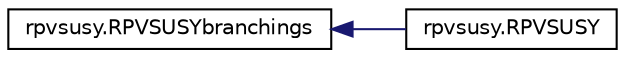 digraph "Graphical Class Hierarchy"
{
 // LATEX_PDF_SIZE
  edge [fontname="Helvetica",fontsize="10",labelfontname="Helvetica",labelfontsize="10"];
  node [fontname="Helvetica",fontsize="10",shape=record];
  rankdir="LR";
  Node0 [label="rpvsusy.RPVSUSYbranchings",height=0.2,width=0.4,color="black", fillcolor="white", style="filled",URL="$classrpvsusy_1_1RPVSUSYbranchings.html",tooltip=" "];
  Node0 -> Node1 [dir="back",color="midnightblue",fontsize="10",style="solid",fontname="Helvetica"];
  Node1 [label="rpvsusy.RPVSUSY",height=0.2,width=0.4,color="black", fillcolor="white", style="filled",URL="$classrpvsusy_1_1RPVSUSY.html",tooltip=" "];
}
